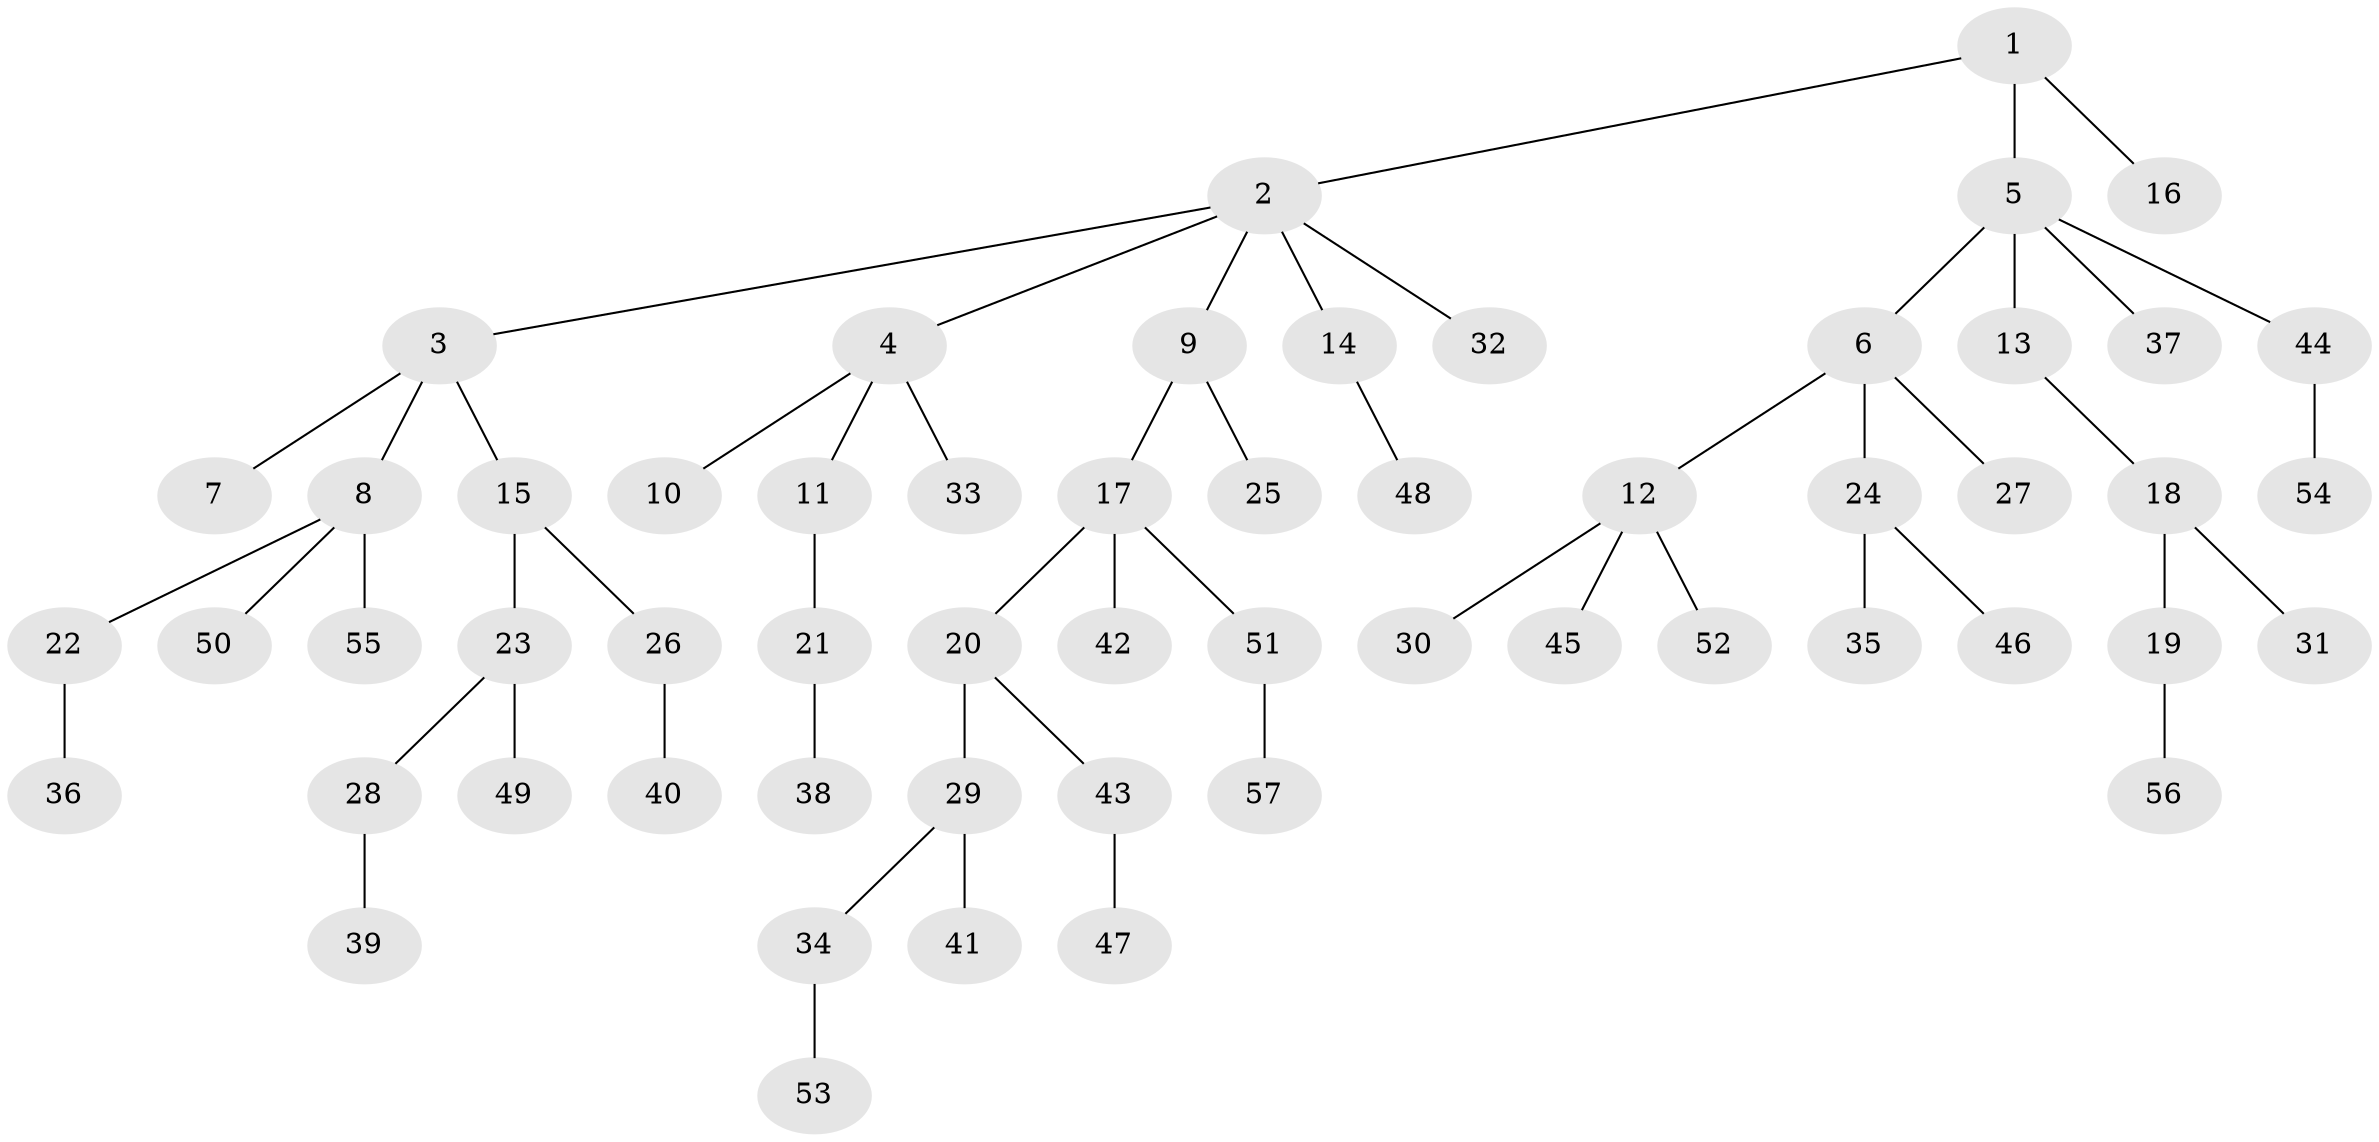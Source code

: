 // Generated by graph-tools (version 1.1) at 2025/02/03/09/25 03:02:24]
// undirected, 57 vertices, 56 edges
graph export_dot {
graph [start="1"]
  node [color=gray90,style=filled];
  1;
  2;
  3;
  4;
  5;
  6;
  7;
  8;
  9;
  10;
  11;
  12;
  13;
  14;
  15;
  16;
  17;
  18;
  19;
  20;
  21;
  22;
  23;
  24;
  25;
  26;
  27;
  28;
  29;
  30;
  31;
  32;
  33;
  34;
  35;
  36;
  37;
  38;
  39;
  40;
  41;
  42;
  43;
  44;
  45;
  46;
  47;
  48;
  49;
  50;
  51;
  52;
  53;
  54;
  55;
  56;
  57;
  1 -- 2;
  1 -- 5;
  1 -- 16;
  2 -- 3;
  2 -- 4;
  2 -- 9;
  2 -- 14;
  2 -- 32;
  3 -- 7;
  3 -- 8;
  3 -- 15;
  4 -- 10;
  4 -- 11;
  4 -- 33;
  5 -- 6;
  5 -- 13;
  5 -- 37;
  5 -- 44;
  6 -- 12;
  6 -- 24;
  6 -- 27;
  8 -- 22;
  8 -- 50;
  8 -- 55;
  9 -- 17;
  9 -- 25;
  11 -- 21;
  12 -- 30;
  12 -- 45;
  12 -- 52;
  13 -- 18;
  14 -- 48;
  15 -- 23;
  15 -- 26;
  17 -- 20;
  17 -- 42;
  17 -- 51;
  18 -- 19;
  18 -- 31;
  19 -- 56;
  20 -- 29;
  20 -- 43;
  21 -- 38;
  22 -- 36;
  23 -- 28;
  23 -- 49;
  24 -- 35;
  24 -- 46;
  26 -- 40;
  28 -- 39;
  29 -- 34;
  29 -- 41;
  34 -- 53;
  43 -- 47;
  44 -- 54;
  51 -- 57;
}
